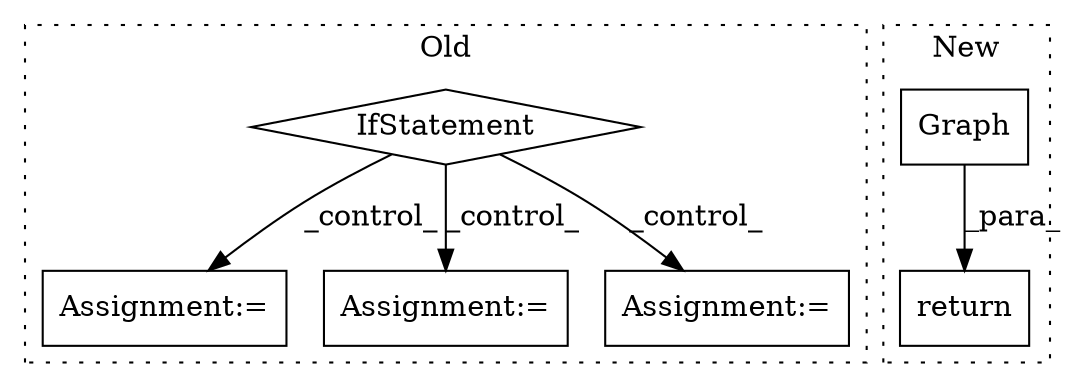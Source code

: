 digraph G {
subgraph cluster0 {
1 [label="IfStatement" a="25" s="1386,1401" l="4,2" shape="diamond"];
3 [label="Assignment:=" a="7" s="1582" l="1" shape="box"];
4 [label="Assignment:=" a="7" s="1657" l="1" shape="box"];
5 [label="Assignment:=" a="7" s="1607" l="1" shape="box"];
label = "Old";
style="dotted";
}
subgraph cluster1 {
2 [label="Graph" a="32" s="1131" l="7" shape="box"];
6 [label="return" a="41" s="1533" l="7" shape="box"];
label = "New";
style="dotted";
}
1 -> 5 [label="_control_"];
1 -> 3 [label="_control_"];
1 -> 4 [label="_control_"];
2 -> 6 [label="_para_"];
}